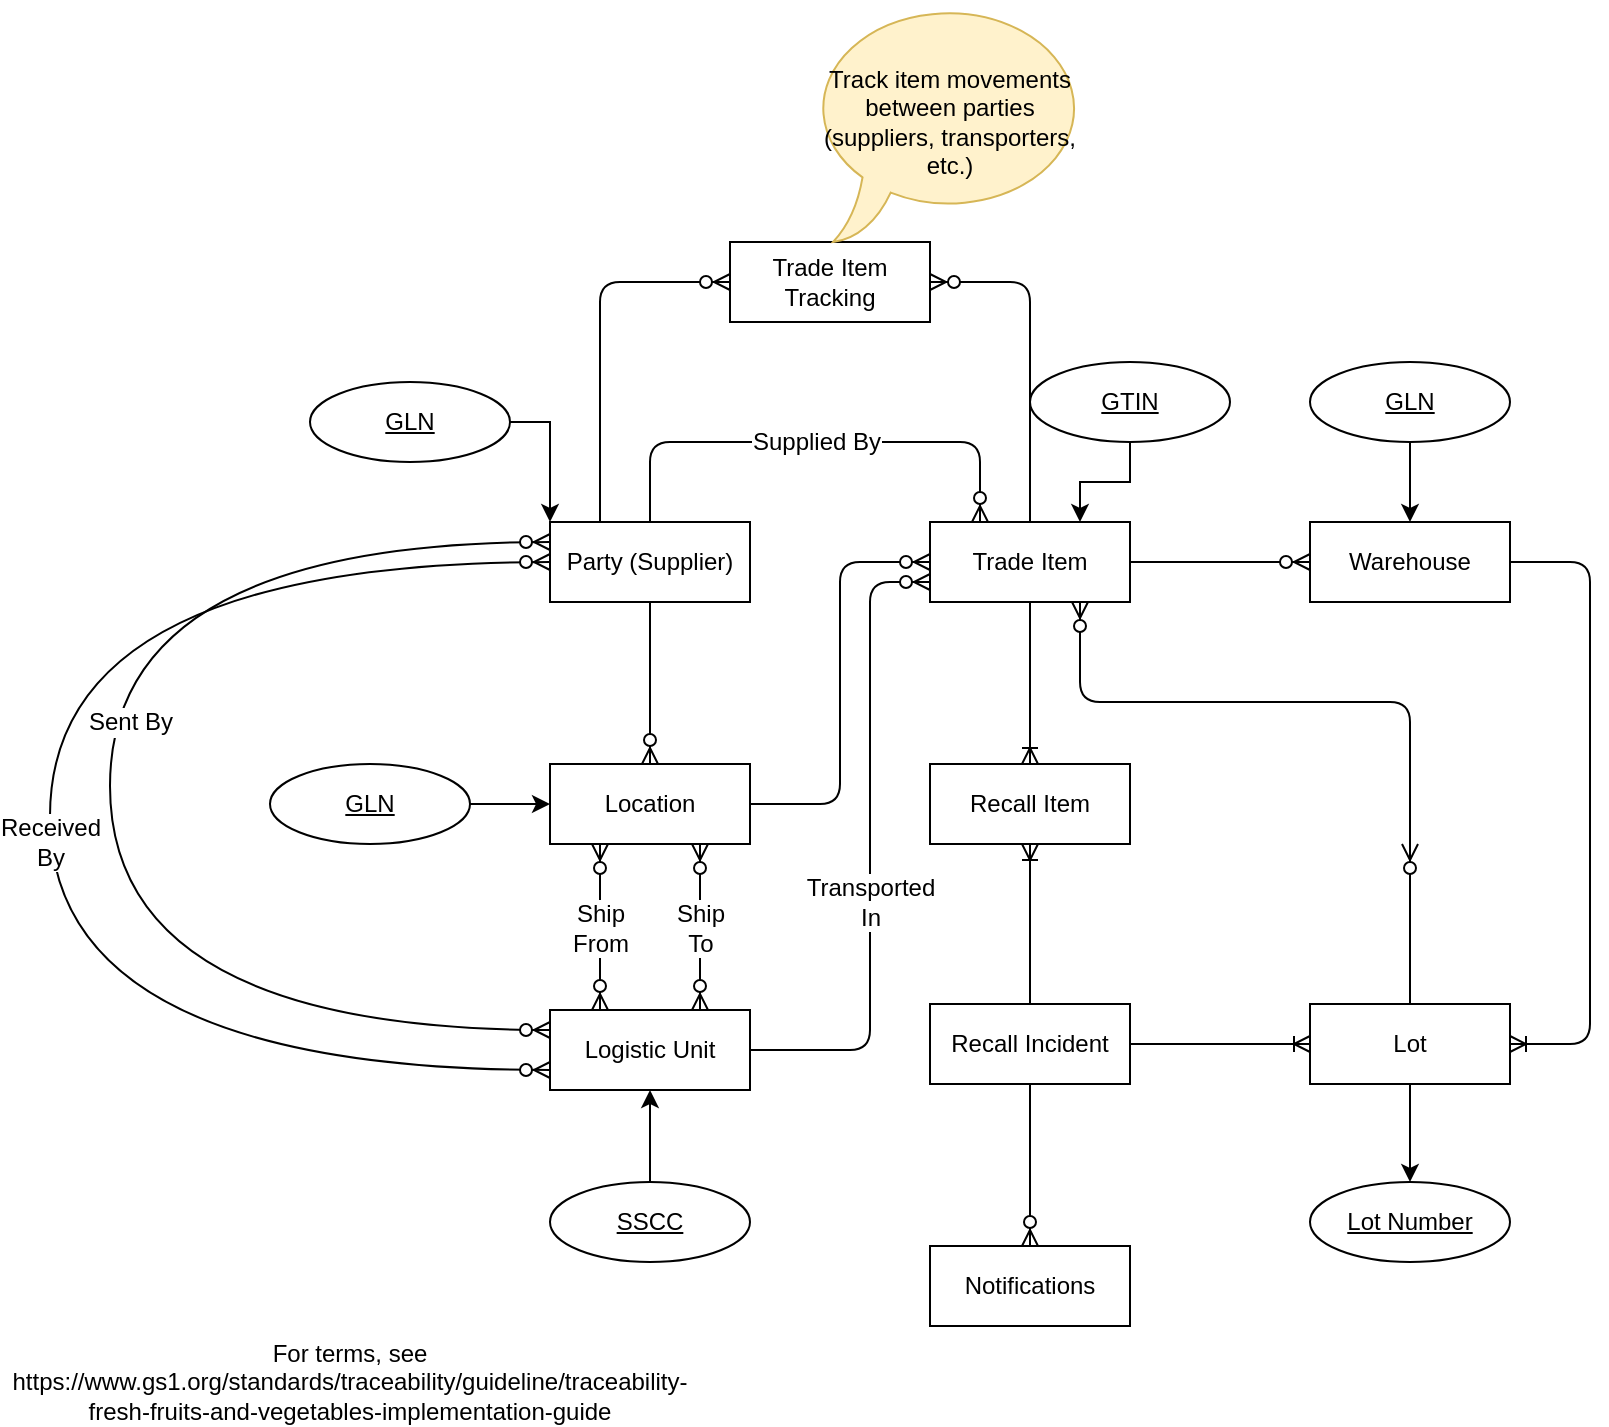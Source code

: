 <mxfile version="12.4.8" type="device"><diagram id="L_Uxuhqk1gw585bk8GMS" name="Data Model"><mxGraphModel dx="2300" dy="756" grid="1" gridSize="10" guides="1" tooltips="1" connect="1" arrows="1" fold="1" page="1" pageScale="1" pageWidth="1169" pageHeight="827" math="0" shadow="0"><root><mxCell id="0"/><mxCell id="1" parent="0"/><mxCell id="fA7EbvUTYCBticEgpVjt-1" value="Trade Item" style="whiteSpace=wrap;html=1;align=center;" vertex="1" parent="1"><mxGeometry x="440" y="290" width="100" height="40" as="geometry"/></mxCell><mxCell id="fA7EbvUTYCBticEgpVjt-2" value="Party (Supplier)" style="whiteSpace=wrap;html=1;align=center;" vertex="1" parent="1"><mxGeometry x="250" y="290" width="100" height="40" as="geometry"/></mxCell><mxCell id="fA7EbvUTYCBticEgpVjt-4" value="Supplied By" style="edgeStyle=orthogonalEdgeStyle;fontSize=12;html=1;endArrow=ERzeroToMany;endFill=1;entryX=0.25;entryY=0;entryDx=0;entryDy=0;exitX=0.5;exitY=0;exitDx=0;exitDy=0;" edge="1" parent="1" source="fA7EbvUTYCBticEgpVjt-2" target="fA7EbvUTYCBticEgpVjt-1"><mxGeometry width="100" height="100" relative="1" as="geometry"><mxPoint x="240" y="450" as="sourcePoint"/><mxPoint x="340" y="350" as="targetPoint"/><Array as="points"><mxPoint x="300" y="250"/><mxPoint x="465" y="250"/></Array></mxGeometry></mxCell><mxCell id="fA7EbvUTYCBticEgpVjt-5" value="Warehouse" style="whiteSpace=wrap;html=1;align=center;" vertex="1" parent="1"><mxGeometry x="630" y="290" width="100" height="40" as="geometry"/></mxCell><mxCell id="fA7EbvUTYCBticEgpVjt-6" value="" style="edgeStyle=entityRelationEdgeStyle;fontSize=12;html=1;endArrow=ERzeroToMany;endFill=1;exitX=1;exitY=0.5;exitDx=0;exitDy=0;" edge="1" parent="1" source="fA7EbvUTYCBticEgpVjt-1" target="fA7EbvUTYCBticEgpVjt-5"><mxGeometry width="100" height="100" relative="1" as="geometry"><mxPoint x="240" y="450" as="sourcePoint"/><mxPoint x="340" y="350" as="targetPoint"/></mxGeometry></mxCell><mxCell id="fA7EbvUTYCBticEgpVjt-8" value="" style="edgeStyle=orthogonalEdgeStyle;fontSize=12;html=1;endArrow=ERzeroToMany;endFill=1;exitX=0.5;exitY=0;exitDx=0;exitDy=0;entryX=0.75;entryY=1;entryDx=0;entryDy=0;" edge="1" parent="1" source="fA7EbvUTYCBticEgpVjt-9" target="fA7EbvUTYCBticEgpVjt-1"><mxGeometry width="100" height="100" relative="1" as="geometry"><mxPoint x="240" y="480" as="sourcePoint"/><mxPoint x="490" y="350" as="targetPoint"/><Array as="points"><mxPoint x="680" y="380"/><mxPoint x="515" y="380"/></Array></mxGeometry></mxCell><mxCell id="fA7EbvUTYCBticEgpVjt-33" style="edgeStyle=orthogonalEdgeStyle;rounded=0;orthogonalLoop=1;jettySize=auto;html=1;entryX=0.5;entryY=0;entryDx=0;entryDy=0;" edge="1" parent="1" source="fA7EbvUTYCBticEgpVjt-9" target="fA7EbvUTYCBticEgpVjt-32"><mxGeometry relative="1" as="geometry"/></mxCell><mxCell id="fA7EbvUTYCBticEgpVjt-9" value="Lot" style="whiteSpace=wrap;html=1;align=center;" vertex="1" parent="1"><mxGeometry x="630" y="531" width="100" height="40" as="geometry"/></mxCell><mxCell id="fA7EbvUTYCBticEgpVjt-10" value="" style="fontSize=12;html=1;endArrow=ERzeroToMany;endFill=1;entryX=0.5;entryY=1;entryDx=0;entryDy=0;exitX=0.5;exitY=0;exitDx=0;exitDy=0;" edge="1" parent="1" source="fA7EbvUTYCBticEgpVjt-9"><mxGeometry width="100" height="100" relative="1" as="geometry"><mxPoint x="240" y="674" as="sourcePoint"/><mxPoint x="680" y="451" as="targetPoint"/></mxGeometry></mxCell><mxCell id="fA7EbvUTYCBticEgpVjt-11" value="" style="edgeStyle=orthogonalEdgeStyle;fontSize=12;html=1;endArrow=ERoneToMany;entryX=1;entryY=0.5;entryDx=0;entryDy=0;exitX=1;exitY=0.5;exitDx=0;exitDy=0;" edge="1" parent="1" source="fA7EbvUTYCBticEgpVjt-5" target="fA7EbvUTYCBticEgpVjt-9"><mxGeometry width="100" height="100" relative="1" as="geometry"><mxPoint x="240" y="690" as="sourcePoint"/><mxPoint x="340" y="590" as="targetPoint"/><Array as="points"><mxPoint x="770" y="310"/><mxPoint x="770" y="551"/></Array></mxGeometry></mxCell><mxCell id="fA7EbvUTYCBticEgpVjt-12" value="Recall Incident" style="whiteSpace=wrap;html=1;align=center;" vertex="1" parent="1"><mxGeometry x="440" y="531" width="100" height="40" as="geometry"/></mxCell><mxCell id="fA7EbvUTYCBticEgpVjt-13" value="" style="edgeStyle=entityRelationEdgeStyle;fontSize=12;html=1;endArrow=ERoneToMany;entryX=0;entryY=0.5;entryDx=0;entryDy=0;exitX=1;exitY=0.5;exitDx=0;exitDy=0;" edge="1" parent="1" source="fA7EbvUTYCBticEgpVjt-12" target="fA7EbvUTYCBticEgpVjt-9"><mxGeometry width="100" height="100" relative="1" as="geometry"><mxPoint x="240" y="794" as="sourcePoint"/><mxPoint x="340" y="694" as="targetPoint"/></mxGeometry></mxCell><mxCell id="fA7EbvUTYCBticEgpVjt-14" value="Recall Item" style="whiteSpace=wrap;html=1;align=center;" vertex="1" parent="1"><mxGeometry x="440" y="411" width="100" height="40" as="geometry"/></mxCell><mxCell id="fA7EbvUTYCBticEgpVjt-15" value="" style="fontSize=12;html=1;endArrow=ERoneToMany;entryX=0.5;entryY=1;entryDx=0;entryDy=0;" edge="1" parent="1" source="fA7EbvUTYCBticEgpVjt-12" target="fA7EbvUTYCBticEgpVjt-14"><mxGeometry width="100" height="100" relative="1" as="geometry"><mxPoint x="490" y="530" as="sourcePoint"/><mxPoint x="340" y="694" as="targetPoint"/></mxGeometry></mxCell><mxCell id="fA7EbvUTYCBticEgpVjt-16" value="" style="fontSize=12;html=1;endArrow=ERoneToMany;entryX=0.5;entryY=0;entryDx=0;entryDy=0;" edge="1" parent="1" source="fA7EbvUTYCBticEgpVjt-1" target="fA7EbvUTYCBticEgpVjt-14"><mxGeometry width="100" height="100" relative="1" as="geometry"><mxPoint x="490" y="300" as="sourcePoint"/><mxPoint x="490" y="360" as="targetPoint"/></mxGeometry></mxCell><mxCell id="fA7EbvUTYCBticEgpVjt-17" value="Notifications" style="whiteSpace=wrap;html=1;align=center;" vertex="1" parent="1"><mxGeometry x="440" y="652" width="100" height="40" as="geometry"/></mxCell><mxCell id="fA7EbvUTYCBticEgpVjt-19" value="" style="fontSize=12;html=1;endArrow=ERzeroToMany;endFill=1;entryX=0.5;entryY=0;entryDx=0;entryDy=0;exitX=0.5;exitY=1;exitDx=0;exitDy=0;" edge="1" parent="1" source="fA7EbvUTYCBticEgpVjt-12" target="fA7EbvUTYCBticEgpVjt-17"><mxGeometry width="100" height="100" relative="1" as="geometry"><mxPoint x="240" y="900" as="sourcePoint"/><mxPoint x="340" y="800" as="targetPoint"/></mxGeometry></mxCell><mxCell id="fA7EbvUTYCBticEgpVjt-20" value="Location" style="whiteSpace=wrap;html=1;align=center;" vertex="1" parent="1"><mxGeometry x="250" y="411" width="100" height="40" as="geometry"/></mxCell><mxCell id="fA7EbvUTYCBticEgpVjt-21" value="" style="fontSize=12;html=1;endArrow=ERzeroToMany;endFill=1;exitX=0.5;exitY=1;exitDx=0;exitDy=0;entryX=0.5;entryY=0;entryDx=0;entryDy=0;" edge="1" parent="1" source="fA7EbvUTYCBticEgpVjt-2" target="fA7EbvUTYCBticEgpVjt-20"><mxGeometry width="100" height="100" relative="1" as="geometry"><mxPoint x="250" y="810" as="sourcePoint"/><mxPoint x="350" y="710" as="targetPoint"/></mxGeometry></mxCell><mxCell id="fA7EbvUTYCBticEgpVjt-22" value="" style="fontSize=12;html=1;endArrow=ERzeroToMany;endFill=1;exitX=1;exitY=0.5;exitDx=0;exitDy=0;entryX=0;entryY=0.5;entryDx=0;entryDy=0;edgeStyle=orthogonalEdgeStyle;" edge="1" parent="1" source="fA7EbvUTYCBticEgpVjt-20" target="fA7EbvUTYCBticEgpVjt-1"><mxGeometry width="100" height="100" relative="1" as="geometry"><mxPoint x="310" y="340" as="sourcePoint"/><mxPoint x="310" y="421" as="targetPoint"/></mxGeometry></mxCell><mxCell id="fA7EbvUTYCBticEgpVjt-24" style="edgeStyle=orthogonalEdgeStyle;rounded=0;orthogonalLoop=1;jettySize=auto;html=1;" edge="1" parent="1" source="fA7EbvUTYCBticEgpVjt-23" target="fA7EbvUTYCBticEgpVjt-20"><mxGeometry relative="1" as="geometry"/></mxCell><mxCell id="fA7EbvUTYCBticEgpVjt-23" value="GLN" style="ellipse;whiteSpace=wrap;html=1;align=center;fontStyle=4;" vertex="1" parent="1"><mxGeometry x="110" y="411" width="100" height="40" as="geometry"/></mxCell><mxCell id="fA7EbvUTYCBticEgpVjt-26" style="edgeStyle=orthogonalEdgeStyle;rounded=0;orthogonalLoop=1;jettySize=auto;html=1;" edge="1" parent="1" source="fA7EbvUTYCBticEgpVjt-25" target="fA7EbvUTYCBticEgpVjt-5"><mxGeometry relative="1" as="geometry"/></mxCell><mxCell id="fA7EbvUTYCBticEgpVjt-25" value="GLN" style="ellipse;whiteSpace=wrap;html=1;align=center;fontStyle=4;" vertex="1" parent="1"><mxGeometry x="630" y="210" width="100" height="40" as="geometry"/></mxCell><mxCell id="fA7EbvUTYCBticEgpVjt-28" style="edgeStyle=orthogonalEdgeStyle;rounded=0;orthogonalLoop=1;jettySize=auto;html=1;entryX=0.75;entryY=0;entryDx=0;entryDy=0;" edge="1" parent="1" source="fA7EbvUTYCBticEgpVjt-27" target="fA7EbvUTYCBticEgpVjt-1"><mxGeometry relative="1" as="geometry"/></mxCell><mxCell id="fA7EbvUTYCBticEgpVjt-27" value="GTIN" style="ellipse;whiteSpace=wrap;html=1;align=center;fontStyle=4;" vertex="1" parent="1"><mxGeometry x="490" y="210" width="100" height="40" as="geometry"/></mxCell><mxCell id="fA7EbvUTYCBticEgpVjt-29" value="Logistic Unit" style="whiteSpace=wrap;html=1;align=center;" vertex="1" parent="1"><mxGeometry x="250" y="534" width="100" height="40" as="geometry"/></mxCell><mxCell id="fA7EbvUTYCBticEgpVjt-31" style="edgeStyle=orthogonalEdgeStyle;rounded=0;orthogonalLoop=1;jettySize=auto;html=1;entryX=0.5;entryY=1;entryDx=0;entryDy=0;" edge="1" parent="1" source="fA7EbvUTYCBticEgpVjt-30" target="fA7EbvUTYCBticEgpVjt-29"><mxGeometry relative="1" as="geometry"/></mxCell><mxCell id="fA7EbvUTYCBticEgpVjt-30" value="SSCC" style="ellipse;whiteSpace=wrap;html=1;align=center;fontStyle=4;" vertex="1" parent="1"><mxGeometry x="250" y="620" width="100" height="40" as="geometry"/></mxCell><mxCell id="fA7EbvUTYCBticEgpVjt-32" value="Lot Number" style="ellipse;whiteSpace=wrap;html=1;align=center;fontStyle=4;" vertex="1" parent="1"><mxGeometry x="630" y="620" width="100" height="40" as="geometry"/></mxCell><mxCell id="fA7EbvUTYCBticEgpVjt-35" style="edgeStyle=orthogonalEdgeStyle;rounded=0;orthogonalLoop=1;jettySize=auto;html=1;entryX=0;entryY=0;entryDx=0;entryDy=0;" edge="1" parent="1" source="fA7EbvUTYCBticEgpVjt-34" target="fA7EbvUTYCBticEgpVjt-2"><mxGeometry relative="1" as="geometry"/></mxCell><mxCell id="fA7EbvUTYCBticEgpVjt-34" value="GLN" style="ellipse;whiteSpace=wrap;html=1;align=center;fontStyle=4;" vertex="1" parent="1"><mxGeometry x="130" y="220" width="100" height="40" as="geometry"/></mxCell><mxCell id="fA7EbvUTYCBticEgpVjt-36" value="" style="edgeStyle=orthogonalEdgeStyle;fontSize=12;html=1;endArrow=ERzeroToMany;endFill=1;exitX=0.25;exitY=0;exitDx=0;exitDy=0;entryX=0;entryY=0.5;entryDx=0;entryDy=0;" edge="1" parent="1" source="fA7EbvUTYCBticEgpVjt-2" target="fA7EbvUTYCBticEgpVjt-37"><mxGeometry width="100" height="100" relative="1" as="geometry"><mxPoint x="310" y="300" as="sourcePoint"/><mxPoint x="490" y="290" as="targetPoint"/></mxGeometry></mxCell><mxCell id="fA7EbvUTYCBticEgpVjt-37" value="Trade Item Tracking" style="whiteSpace=wrap;html=1;align=center;" vertex="1" parent="1"><mxGeometry x="340" y="150" width="100" height="40" as="geometry"/></mxCell><mxCell id="fA7EbvUTYCBticEgpVjt-38" value="" style="edgeStyle=orthogonalEdgeStyle;fontSize=12;html=1;endArrow=ERzeroToMany;endFill=1;exitX=0.5;exitY=0;exitDx=0;exitDy=0;entryX=1;entryY=0.5;entryDx=0;entryDy=0;" edge="1" parent="1" source="fA7EbvUTYCBticEgpVjt-1" target="fA7EbvUTYCBticEgpVjt-37"><mxGeometry width="100" height="100" relative="1" as="geometry"><mxPoint x="285" y="300" as="sourcePoint"/><mxPoint x="350" y="180" as="targetPoint"/></mxGeometry></mxCell><mxCell id="fA7EbvUTYCBticEgpVjt-39" value="Track item movements between parties (suppliers, transporters, etc.)" style="whiteSpace=wrap;html=1;shape=mxgraph.basic.oval_callout;fillColor=#fff2cc;strokeColor=#d6b656;" vertex="1" parent="1"><mxGeometry x="380" y="30" width="140" height="120" as="geometry"/></mxCell><mxCell id="fA7EbvUTYCBticEgpVjt-40" value="&lt;div&gt;Transported &lt;br&gt;&lt;/div&gt;&lt;div&gt;In&lt;/div&gt;" style="fontSize=12;html=1;endArrow=ERzeroToMany;endFill=1;entryX=0;entryY=0.75;entryDx=0;entryDy=0;edgeStyle=orthogonalEdgeStyle;" edge="1" parent="1" target="fA7EbvUTYCBticEgpVjt-1"><mxGeometry x="-0.173" width="100" height="100" relative="1" as="geometry"><mxPoint x="350" y="554" as="sourcePoint"/><mxPoint x="450" y="320" as="targetPoint"/><Array as="points"><mxPoint x="410" y="554"/><mxPoint x="410" y="320"/></Array><mxPoint as="offset"/></mxGeometry></mxCell><mxCell id="fA7EbvUTYCBticEgpVjt-41" value="&lt;div&gt;Ship&lt;/div&gt;&lt;div&gt;From&lt;br&gt;&lt;/div&gt;" style="fontSize=12;html=1;endArrow=ERzeroToMany;endFill=1;startArrow=ERzeroToMany;entryX=0.25;entryY=1;entryDx=0;entryDy=0;exitX=0.25;exitY=0;exitDx=0;exitDy=0;" edge="1" parent="1" source="fA7EbvUTYCBticEgpVjt-29" target="fA7EbvUTYCBticEgpVjt-20"><mxGeometry width="100" height="100" relative="1" as="geometry"><mxPoint x="110" y="810" as="sourcePoint"/><mxPoint x="210" y="710" as="targetPoint"/></mxGeometry></mxCell><mxCell id="fA7EbvUTYCBticEgpVjt-43" value="&lt;div&gt;Ship&lt;/div&gt;&lt;div&gt;To&lt;br&gt;&lt;/div&gt;" style="fontSize=12;html=1;endArrow=ERzeroToMany;endFill=1;startArrow=ERzeroToMany;entryX=0.75;entryY=1;entryDx=0;entryDy=0;exitX=0.75;exitY=0;exitDx=0;exitDy=0;" edge="1" parent="1" source="fA7EbvUTYCBticEgpVjt-29" target="fA7EbvUTYCBticEgpVjt-20"><mxGeometry width="100" height="100" relative="1" as="geometry"><mxPoint x="285" y="510" as="sourcePoint"/><mxPoint x="285" y="461" as="targetPoint"/></mxGeometry></mxCell><mxCell id="fA7EbvUTYCBticEgpVjt-44" value="Sent By" style="fontSize=12;html=1;endArrow=ERzeroToMany;endFill=1;startArrow=ERzeroToMany;entryX=0;entryY=0.25;entryDx=0;entryDy=0;edgeStyle=orthogonalEdgeStyle;curved=1;exitX=0;exitY=0.25;exitDx=0;exitDy=0;" edge="1" parent="1" source="fA7EbvUTYCBticEgpVjt-29" target="fA7EbvUTYCBticEgpVjt-2"><mxGeometry x="0.094" y="-10" width="100" height="100" relative="1" as="geometry"><mxPoint x="200" y="510" as="sourcePoint"/><mxPoint x="285" y="461" as="targetPoint"/><Array as="points"><mxPoint x="30" y="544"/><mxPoint x="30" y="300"/></Array><mxPoint as="offset"/></mxGeometry></mxCell><mxCell id="fA7EbvUTYCBticEgpVjt-45" value="&lt;div&gt;Received&lt;/div&gt;&lt;div&gt;By&lt;br&gt;&lt;/div&gt;" style="fontSize=12;html=1;endArrow=ERzeroToMany;endFill=1;startArrow=ERzeroToMany;edgeStyle=orthogonalEdgeStyle;curved=1;exitX=0;exitY=0.75;exitDx=0;exitDy=0;entryX=0;entryY=0.5;entryDx=0;entryDy=0;" edge="1" parent="1" source="fA7EbvUTYCBticEgpVjt-29" target="fA7EbvUTYCBticEgpVjt-2"><mxGeometry x="-0.035" width="100" height="100" relative="1" as="geometry"><mxPoint x="210" y="600" as="sourcePoint"/><mxPoint x="270" y="340" as="targetPoint"/><Array as="points"><mxPoint y="564"/><mxPoint y="310"/></Array><mxPoint as="offset"/></mxGeometry></mxCell><mxCell id="fA7EbvUTYCBticEgpVjt-46" value="For terms, see https://www.gs1.org/standards/traceability/guideline/traceability-fresh-fruits-and-vegetables-implementation-guide" style="text;html=1;strokeColor=none;fillColor=none;align=center;verticalAlign=middle;whiteSpace=wrap;rounded=0;" vertex="1" parent="1"><mxGeometry x="-20" y="710" width="340" height="20" as="geometry"/></mxCell></root></mxGraphModel></diagram></mxfile>
